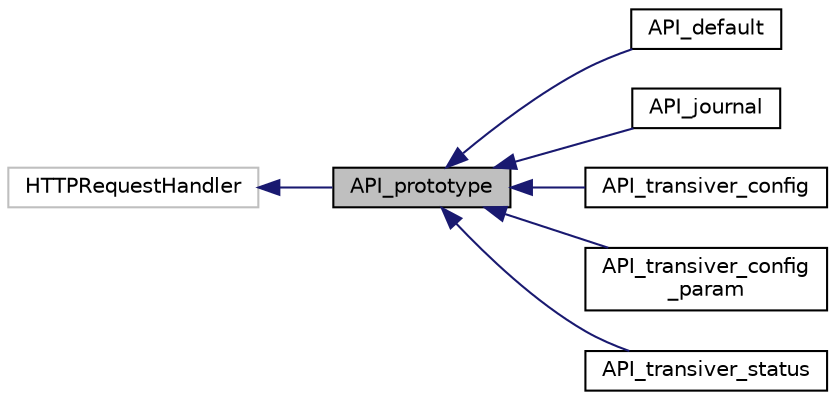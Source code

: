 digraph "API_prototype"
{
  edge [fontname="Helvetica",fontsize="10",labelfontname="Helvetica",labelfontsize="10"];
  node [fontname="Helvetica",fontsize="10",shape=record];
  rankdir="LR";
  Node0 [label="API_prototype",height=0.2,width=0.4,color="black", fillcolor="grey75", style="filled", fontcolor="black"];
  Node1 -> Node0 [dir="back",color="midnightblue",fontsize="10",style="solid",fontname="Helvetica"];
  Node1 [label="HTTPRequestHandler",height=0.2,width=0.4,color="grey75", fillcolor="white", style="filled"];
  Node0 -> Node2 [dir="back",color="midnightblue",fontsize="10",style="solid",fontname="Helvetica"];
  Node2 [label="API_default",height=0.2,width=0.4,color="black", fillcolor="white", style="filled",URL="$classAPI__default.html"];
  Node0 -> Node3 [dir="back",color="midnightblue",fontsize="10",style="solid",fontname="Helvetica"];
  Node3 [label="API_journal",height=0.2,width=0.4,color="black", fillcolor="white", style="filled",URL="$classAPI__journal.html"];
  Node0 -> Node4 [dir="back",color="midnightblue",fontsize="10",style="solid",fontname="Helvetica"];
  Node4 [label="API_transiver_config",height=0.2,width=0.4,color="black", fillcolor="white", style="filled",URL="$classAPI__transiver__config.html"];
  Node0 -> Node5 [dir="back",color="midnightblue",fontsize="10",style="solid",fontname="Helvetica"];
  Node5 [label="API_transiver_config\l_param",height=0.2,width=0.4,color="black", fillcolor="white", style="filled",URL="$classAPI__transiver__config__param.html"];
  Node0 -> Node6 [dir="back",color="midnightblue",fontsize="10",style="solid",fontname="Helvetica"];
  Node6 [label="API_transiver_status",height=0.2,width=0.4,color="black", fillcolor="white", style="filled",URL="$classAPI__transiver__status.html"];
}
